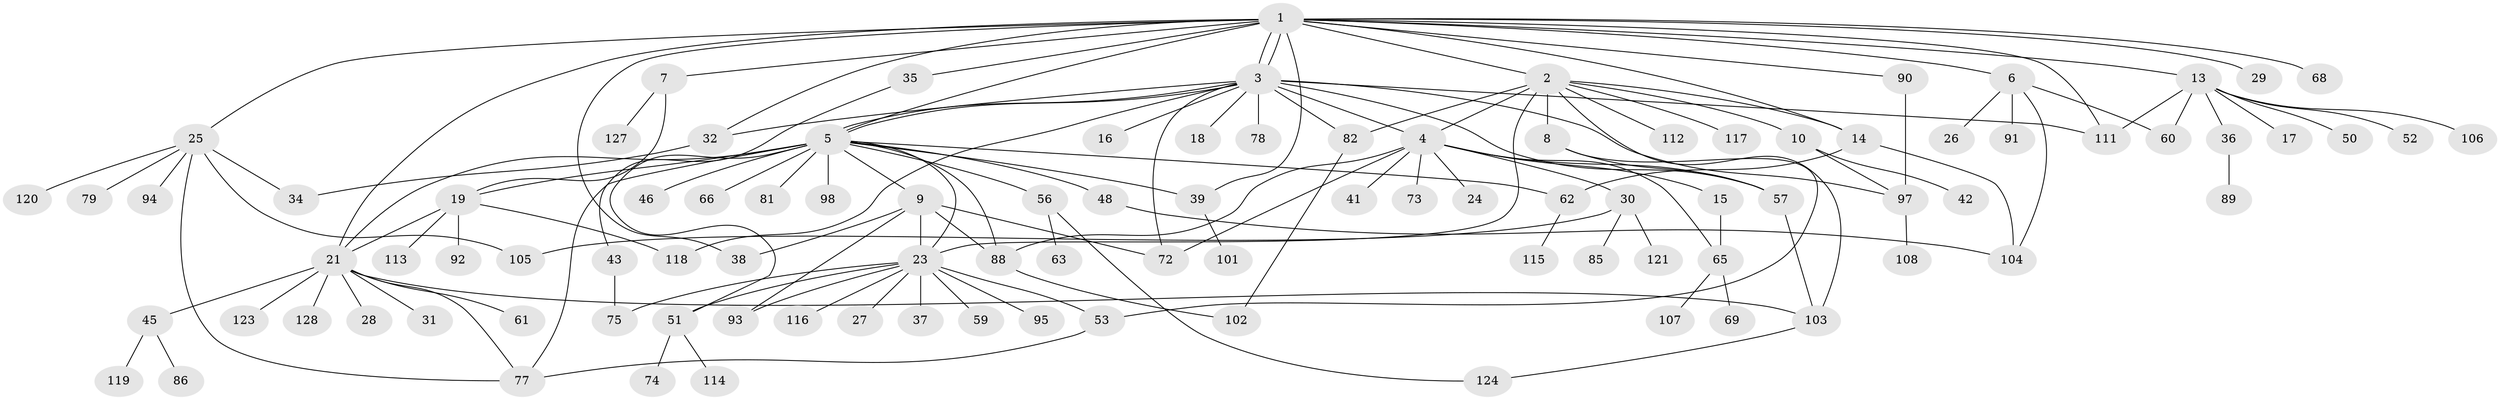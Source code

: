 // original degree distribution, {21: 0.0078125, 8: 0.015625, 15: 0.0078125, 4: 0.078125, 18: 0.0078125, 6: 0.0078125, 3: 0.1328125, 7: 0.0234375, 9: 0.015625, 1: 0.5078125, 5: 0.03125, 13: 0.0078125, 2: 0.15625}
// Generated by graph-tools (version 1.1) at 2025/41/03/06/25 10:41:49]
// undirected, 99 vertices, 141 edges
graph export_dot {
graph [start="1"]
  node [color=gray90,style=filled];
  1 [super="+76"];
  2 [super="+87"];
  3 [super="+40"];
  4 [super="+11"];
  5 [super="+49"];
  6 [super="+12"];
  7 [super="+44"];
  8;
  9 [super="+20"];
  10;
  13 [super="+54"];
  14 [super="+58"];
  15 [super="+122"];
  16;
  17;
  18;
  19 [super="+84"];
  21 [super="+22"];
  23 [super="+33"];
  24;
  25 [super="+96"];
  26;
  27;
  28;
  29 [super="+64"];
  30;
  31;
  32 [super="+100"];
  34 [super="+47"];
  35;
  36;
  37;
  38 [super="+99"];
  39 [super="+80"];
  41;
  42;
  43 [super="+71"];
  45 [super="+55"];
  46;
  48;
  50;
  51 [super="+109"];
  52;
  53;
  56;
  57;
  59;
  60 [super="+67"];
  61;
  62 [super="+70"];
  63;
  65;
  66;
  68;
  69;
  72 [super="+110"];
  73;
  74;
  75;
  77 [super="+83"];
  78;
  79;
  81;
  82;
  85;
  86;
  88;
  89;
  90;
  91;
  92;
  93;
  94;
  95;
  97 [super="+125"];
  98;
  101;
  102;
  103;
  104;
  105;
  106;
  107;
  108;
  111;
  112;
  113;
  114;
  115 [super="+126"];
  116;
  117;
  118;
  119;
  120;
  121;
  123;
  124;
  127;
  128;
  1 -- 2 [weight=2];
  1 -- 3;
  1 -- 3;
  1 -- 5;
  1 -- 6;
  1 -- 7;
  1 -- 13;
  1 -- 14;
  1 -- 21 [weight=2];
  1 -- 25;
  1 -- 29;
  1 -- 35;
  1 -- 39;
  1 -- 68;
  1 -- 90;
  1 -- 111;
  1 -- 38;
  1 -- 32;
  2 -- 8;
  2 -- 10;
  2 -- 14;
  2 -- 82;
  2 -- 103;
  2 -- 117;
  2 -- 112;
  2 -- 4;
  2 -- 23;
  3 -- 4;
  3 -- 5;
  3 -- 5;
  3 -- 16;
  3 -- 18;
  3 -- 32;
  3 -- 78;
  3 -- 82;
  3 -- 97;
  3 -- 111;
  3 -- 118;
  3 -- 57;
  3 -- 72;
  4 -- 65;
  4 -- 73;
  4 -- 41;
  4 -- 15;
  4 -- 24;
  4 -- 57;
  4 -- 88;
  4 -- 30;
  4 -- 72;
  5 -- 9;
  5 -- 19;
  5 -- 23;
  5 -- 39;
  5 -- 46;
  5 -- 48;
  5 -- 51;
  5 -- 56;
  5 -- 62;
  5 -- 77;
  5 -- 81;
  5 -- 88;
  5 -- 98;
  5 -- 66;
  5 -- 21;
  6 -- 26;
  6 -- 60;
  6 -- 91;
  6 -- 104;
  7 -- 127;
  7 -- 19;
  8 -- 53;
  8 -- 57;
  9 -- 23;
  9 -- 38;
  9 -- 72;
  9 -- 88;
  9 -- 93;
  10 -- 42;
  10 -- 97;
  13 -- 17;
  13 -- 36;
  13 -- 50;
  13 -- 52;
  13 -- 60;
  13 -- 106;
  13 -- 111;
  14 -- 62;
  14 -- 104;
  15 -- 65;
  19 -- 21;
  19 -- 118;
  19 -- 113;
  19 -- 92;
  21 -- 28;
  21 -- 31;
  21 -- 77;
  21 -- 103;
  21 -- 128;
  21 -- 45;
  21 -- 123;
  21 -- 61;
  23 -- 27;
  23 -- 37;
  23 -- 53;
  23 -- 59;
  23 -- 75;
  23 -- 93;
  23 -- 95;
  23 -- 116;
  23 -- 51;
  25 -- 34;
  25 -- 77;
  25 -- 79;
  25 -- 94;
  25 -- 105;
  25 -- 120;
  30 -- 85;
  30 -- 105;
  30 -- 121;
  32 -- 34;
  35 -- 43;
  36 -- 89;
  39 -- 101;
  43 -- 75;
  45 -- 86;
  45 -- 119;
  48 -- 104;
  51 -- 74;
  51 -- 114;
  53 -- 77;
  56 -- 63;
  56 -- 124;
  57 -- 103;
  62 -- 115;
  65 -- 69;
  65 -- 107;
  82 -- 102;
  88 -- 102;
  90 -- 97;
  97 -- 108;
  103 -- 124;
}

